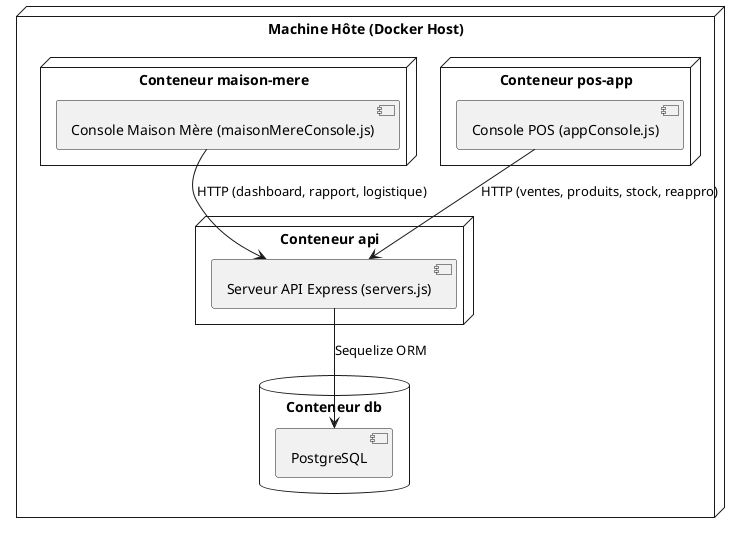 @startuml VueDeploiementLab2

node "Machine Hôte (Docker Host)" {
  node "Conteneur pos-app" {
    component "Console POS (appConsole.js)"
  }

  node "Conteneur maison-mere" {
    component "Console Maison Mère (maisonMereConsole.js)"
  }

  node "Conteneur api" {
    component "Serveur API Express (servers.js)"
  }

  database "Conteneur db" {
    component "PostgreSQL"
  }

  "Console POS (appConsole.js)" --> "Serveur API Express (servers.js)" : HTTP (ventes, produits, stock, reappro)
  "Console Maison Mère (maisonMereConsole.js)" --> "Serveur API Express (servers.js)" : HTTP (dashboard, rapport, logistique)
  "Serveur API Express (servers.js)" --> "PostgreSQL" : Sequelize ORM
}

@enduml
